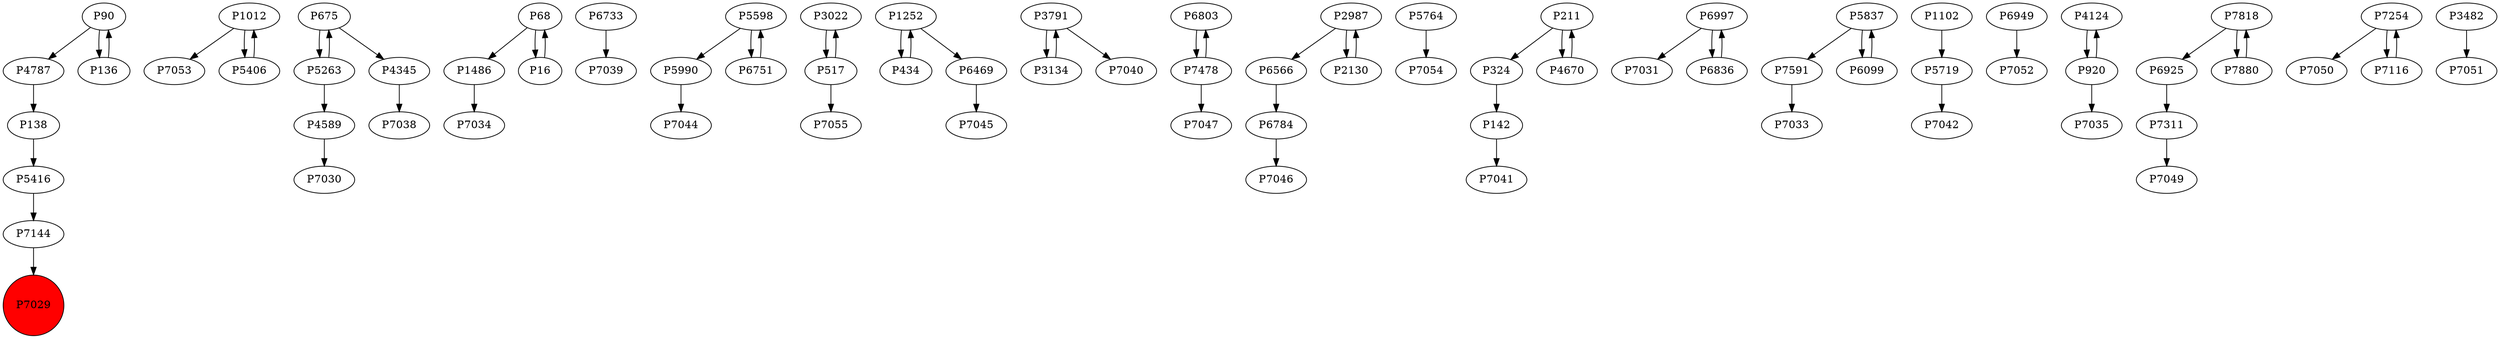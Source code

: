 digraph {
	P7144 -> P7029
	P1012 -> P7053
	P675 -> P5263
	P1486 -> P7034
	P6733 -> P7039
	P5598 -> P5990
	P3022 -> P517
	P1252 -> P434
	P3791 -> P3134
	P434 -> P1252
	P6803 -> P7478
	P5263 -> P4589
	P68 -> P1486
	P7478 -> P6803
	P3791 -> P7040
	P5263 -> P675
	P6566 -> P6784
	P2987 -> P2130
	P5764 -> P7054
	P7478 -> P7047
	P211 -> P324
	P6997 -> P7031
	P4670 -> P211
	P7591 -> P7033
	P5719 -> P7042
	P1102 -> P5719
	P2987 -> P6566
	P4787 -> P138
	P675 -> P4345
	P6751 -> P5598
	P6949 -> P7052
	P4124 -> P920
	P90 -> P136
	P1252 -> P6469
	P6469 -> P7045
	P136 -> P90
	P920 -> P4124
	P2130 -> P2987
	P68 -> P16
	P5598 -> P6751
	P142 -> P7041
	P90 -> P4787
	P6925 -> P7311
	P16 -> P68
	P324 -> P142
	P517 -> P7055
	P7311 -> P7049
	P5406 -> P1012
	P920 -> P7035
	P7254 -> P7050
	P7254 -> P7116
	P5990 -> P7044
	P6836 -> P6997
	P5837 -> P6099
	P7818 -> P7880
	P1012 -> P5406
	P5837 -> P7591
	P7818 -> P6925
	P3134 -> P3791
	P6099 -> P5837
	P3482 -> P7051
	P7116 -> P7254
	P138 -> P5416
	P5416 -> P7144
	P211 -> P4670
	P517 -> P3022
	P4589 -> P7030
	P6997 -> P6836
	P7880 -> P7818
	P4345 -> P7038
	P6784 -> P7046
	P7029 [shape=circle]
	P7029 [style=filled]
	P7029 [fillcolor=red]
}